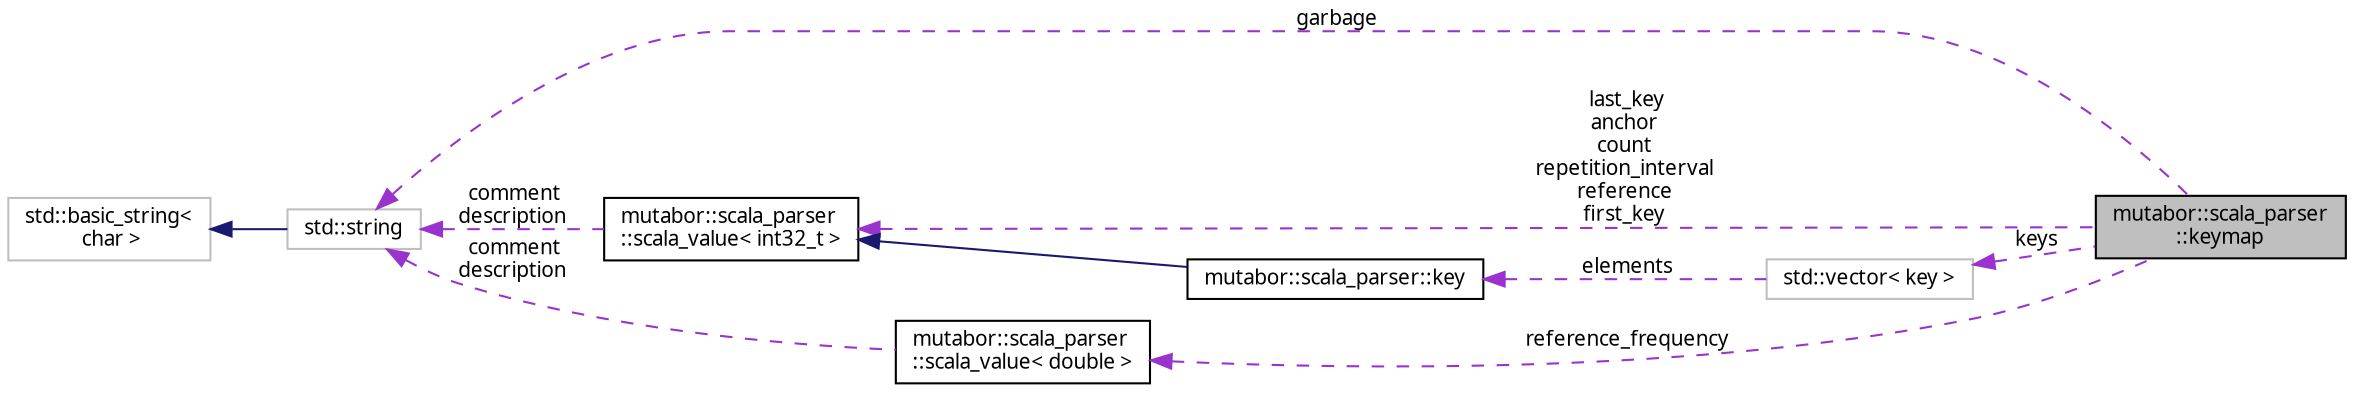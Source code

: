 digraph "mutabor::scala_parser::keymap"
{
  edge [fontname="Sans",fontsize="10",labelfontname="Sans",labelfontsize="10"];
  node [fontname="Sans",fontsize="10",shape=record];
  rankdir="LR";
  Node1 [label="mutabor::scala_parser\l::keymap",height=0.2,width=0.4,color="black", fillcolor="grey75", style="filled", fontcolor="black"];
  Node2 -> Node1 [dir="back",color="darkorchid3",fontsize="10",style="dashed",label=" last_key\nanchor\ncount\nrepetition_interval\nreference\nfirst_key" ,fontname="Sans"];
  Node2 [label="mutabor::scala_parser\l::scala_value\< int32_t \>",height=0.2,width=0.4,color="black", fillcolor="white", style="filled",URL="$df/d9e/structmutabor_1_1scala__parser_1_1scala__value.html"];
  Node3 -> Node2 [dir="back",color="darkorchid3",fontsize="10",style="dashed",label=" comment\ndescription" ,fontname="Sans"];
  Node3 [label="std::string",height=0.2,width=0.4,color="grey75", fillcolor="white", style="filled",tooltip="STL class. "];
  Node4 -> Node3 [dir="back",color="midnightblue",fontsize="10",style="solid",fontname="Sans"];
  Node4 [label="std::basic_string\<\l char \>",height=0.2,width=0.4,color="grey75", fillcolor="white", style="filled",tooltip="STL class. "];
  Node5 -> Node1 [dir="back",color="darkorchid3",fontsize="10",style="dashed",label=" keys" ,fontname="Sans"];
  Node5 [label="std::vector\< key \>",height=0.2,width=0.4,color="grey75", fillcolor="white", style="filled"];
  Node6 -> Node5 [dir="back",color="darkorchid3",fontsize="10",style="dashed",label=" elements" ,fontname="Sans"];
  Node6 [label="mutabor::scala_parser::key",height=0.2,width=0.4,color="black", fillcolor="white", style="filled",URL="$d9/d3c/structmutabor_1_1scala__parser_1_1key.html"];
  Node2 -> Node6 [dir="back",color="midnightblue",fontsize="10",style="solid",fontname="Sans"];
  Node7 -> Node1 [dir="back",color="darkorchid3",fontsize="10",style="dashed",label=" reference_frequency" ,fontname="Sans"];
  Node7 [label="mutabor::scala_parser\l::scala_value\< double \>",height=0.2,width=0.4,color="black", fillcolor="white", style="filled",URL="$df/d9e/structmutabor_1_1scala__parser_1_1scala__value.html"];
  Node3 -> Node7 [dir="back",color="darkorchid3",fontsize="10",style="dashed",label=" comment\ndescription" ,fontname="Sans"];
  Node3 -> Node1 [dir="back",color="darkorchid3",fontsize="10",style="dashed",label=" garbage" ,fontname="Sans"];
}
